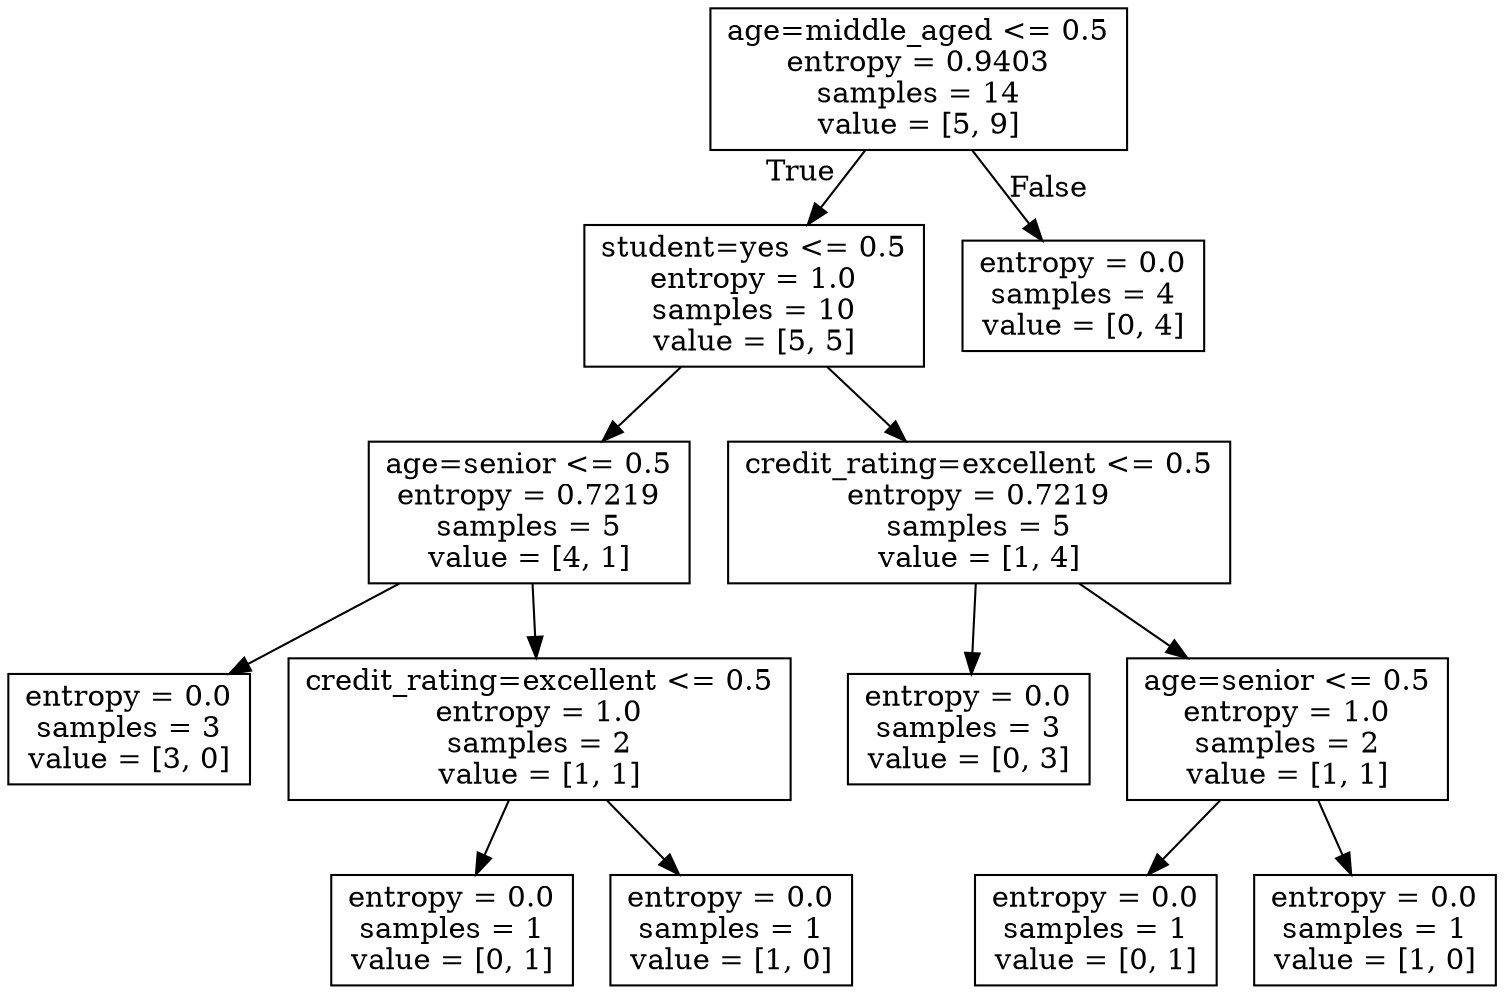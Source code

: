 digraph Tree {
node [shape=box] ;
0 [label="age=middle_aged <= 0.5\nentropy = 0.9403\nsamples = 14\nvalue = [5, 9]"] ;
1 [label="student=yes <= 0.5\nentropy = 1.0\nsamples = 10\nvalue = [5, 5]"] ;
0 -> 1 [labeldistance=2.5, labelangle=45, headlabel="True"] ;
2 [label="age=senior <= 0.5\nentropy = 0.7219\nsamples = 5\nvalue = [4, 1]"] ;
1 -> 2 ;
3 [label="entropy = 0.0\nsamples = 3\nvalue = [3, 0]"] ;
2 -> 3 ;
4 [label="credit_rating=excellent <= 0.5\nentropy = 1.0\nsamples = 2\nvalue = [1, 1]"] ;
2 -> 4 ;
5 [label="entropy = 0.0\nsamples = 1\nvalue = [0, 1]"] ;
4 -> 5 ;
6 [label="entropy = 0.0\nsamples = 1\nvalue = [1, 0]"] ;
4 -> 6 ;
7 [label="credit_rating=excellent <= 0.5\nentropy = 0.7219\nsamples = 5\nvalue = [1, 4]"] ;
1 -> 7 ;
8 [label="entropy = 0.0\nsamples = 3\nvalue = [0, 3]"] ;
7 -> 8 ;
9 [label="age=senior <= 0.5\nentropy = 1.0\nsamples = 2\nvalue = [1, 1]"] ;
7 -> 9 ;
10 [label="entropy = 0.0\nsamples = 1\nvalue = [0, 1]"] ;
9 -> 10 ;
11 [label="entropy = 0.0\nsamples = 1\nvalue = [1, 0]"] ;
9 -> 11 ;
12 [label="entropy = 0.0\nsamples = 4\nvalue = [0, 4]"] ;
0 -> 12 [labeldistance=2.5, labelangle=-45, headlabel="False"] ;
}